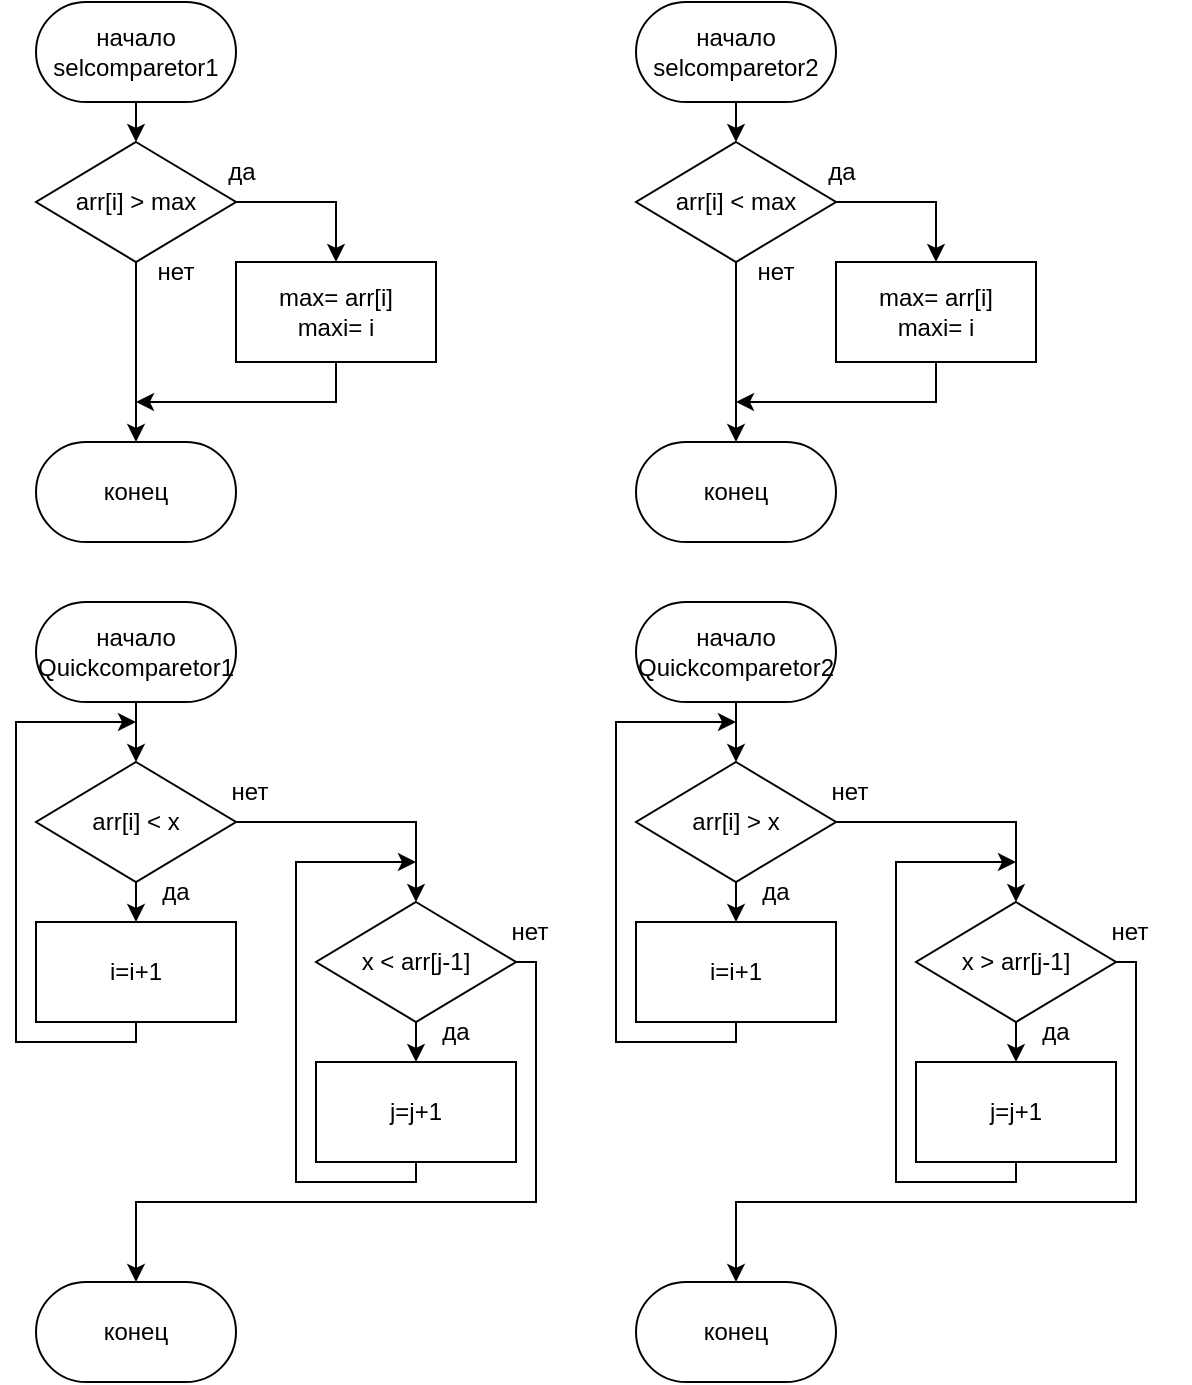 <mxfile version="22.1.11" type="device">
  <diagram name="Страница — 1" id="-h4GSHmc3fzPh6wjazGI">
    <mxGraphModel dx="712" dy="835" grid="1" gridSize="10" guides="1" tooltips="1" connect="1" arrows="1" fold="1" page="1" pageScale="1" pageWidth="827" pageHeight="1169" math="0" shadow="0">
      <root>
        <mxCell id="0" />
        <mxCell id="1" parent="0" />
        <mxCell id="bnDdyVdjjceVZC34I3cB-19" style="edgeStyle=orthogonalEdgeStyle;rounded=0;orthogonalLoop=1;jettySize=auto;html=1;exitX=0.5;exitY=1;exitDx=0;exitDy=0;entryX=0.5;entryY=0;entryDx=0;entryDy=0;" edge="1" parent="1" source="bnDdyVdjjceVZC34I3cB-15" target="bnDdyVdjjceVZC34I3cB-16">
          <mxGeometry relative="1" as="geometry" />
        </mxCell>
        <mxCell id="bnDdyVdjjceVZC34I3cB-15" value="начало&lt;br&gt;selcomparetor1" style="rounded=1;whiteSpace=wrap;html=1;arcSize=50;" vertex="1" parent="1">
          <mxGeometry x="30" y="20" width="100" height="50" as="geometry" />
        </mxCell>
        <mxCell id="bnDdyVdjjceVZC34I3cB-21" style="edgeStyle=orthogonalEdgeStyle;rounded=0;orthogonalLoop=1;jettySize=auto;html=1;exitX=1;exitY=0.5;exitDx=0;exitDy=0;entryX=0.5;entryY=0;entryDx=0;entryDy=0;" edge="1" parent="1" source="bnDdyVdjjceVZC34I3cB-16" target="bnDdyVdjjceVZC34I3cB-20">
          <mxGeometry relative="1" as="geometry" />
        </mxCell>
        <mxCell id="bnDdyVdjjceVZC34I3cB-23" style="edgeStyle=orthogonalEdgeStyle;rounded=0;orthogonalLoop=1;jettySize=auto;html=1;exitX=0.5;exitY=1;exitDx=0;exitDy=0;entryX=0.5;entryY=0;entryDx=0;entryDy=0;" edge="1" parent="1" source="bnDdyVdjjceVZC34I3cB-16" target="bnDdyVdjjceVZC34I3cB-22">
          <mxGeometry relative="1" as="geometry" />
        </mxCell>
        <mxCell id="bnDdyVdjjceVZC34I3cB-16" value="arr[i] &amp;gt; max" style="rhombus;whiteSpace=wrap;html=1;" vertex="1" parent="1">
          <mxGeometry x="30" y="90" width="100" height="60" as="geometry" />
        </mxCell>
        <mxCell id="bnDdyVdjjceVZC34I3cB-17" value="да" style="text;html=1;strokeColor=none;fillColor=none;align=center;verticalAlign=middle;whiteSpace=wrap;rounded=0;" vertex="1" parent="1">
          <mxGeometry x="103" y="90" width="60" height="30" as="geometry" />
        </mxCell>
        <mxCell id="bnDdyVdjjceVZC34I3cB-18" value="нет" style="text;html=1;strokeColor=none;fillColor=none;align=center;verticalAlign=middle;whiteSpace=wrap;rounded=0;" vertex="1" parent="1">
          <mxGeometry x="70" y="140" width="60" height="30" as="geometry" />
        </mxCell>
        <mxCell id="bnDdyVdjjceVZC34I3cB-24" style="edgeStyle=orthogonalEdgeStyle;rounded=0;orthogonalLoop=1;jettySize=auto;html=1;exitX=0.5;exitY=1;exitDx=0;exitDy=0;" edge="1" parent="1" source="bnDdyVdjjceVZC34I3cB-20">
          <mxGeometry relative="1" as="geometry">
            <mxPoint x="80" y="220" as="targetPoint" />
            <Array as="points">
              <mxPoint x="180" y="220" />
            </Array>
          </mxGeometry>
        </mxCell>
        <mxCell id="bnDdyVdjjceVZC34I3cB-20" value="&lt;div&gt;max= arr[i]&lt;/div&gt;&lt;div&gt;&lt;span style=&quot;background-color: initial;&quot;&gt;maxi= i&lt;/span&gt;&lt;/div&gt;" style="rounded=0;whiteSpace=wrap;html=1;" vertex="1" parent="1">
          <mxGeometry x="130" y="150" width="100" height="50" as="geometry" />
        </mxCell>
        <mxCell id="bnDdyVdjjceVZC34I3cB-22" value="конец" style="rounded=1;whiteSpace=wrap;html=1;arcSize=50;" vertex="1" parent="1">
          <mxGeometry x="30" y="240" width="100" height="50" as="geometry" />
        </mxCell>
        <mxCell id="bnDdyVdjjceVZC34I3cB-25" style="edgeStyle=orthogonalEdgeStyle;rounded=0;orthogonalLoop=1;jettySize=auto;html=1;exitX=0.5;exitY=1;exitDx=0;exitDy=0;entryX=0.5;entryY=0;entryDx=0;entryDy=0;" edge="1" parent="1" source="bnDdyVdjjceVZC34I3cB-26" target="bnDdyVdjjceVZC34I3cB-29">
          <mxGeometry relative="1" as="geometry" />
        </mxCell>
        <mxCell id="bnDdyVdjjceVZC34I3cB-26" value="начало&lt;br&gt;selcomparetor2" style="rounded=1;whiteSpace=wrap;html=1;arcSize=50;" vertex="1" parent="1">
          <mxGeometry x="330" y="20" width="100" height="50" as="geometry" />
        </mxCell>
        <mxCell id="bnDdyVdjjceVZC34I3cB-27" style="edgeStyle=orthogonalEdgeStyle;rounded=0;orthogonalLoop=1;jettySize=auto;html=1;exitX=1;exitY=0.5;exitDx=0;exitDy=0;entryX=0.5;entryY=0;entryDx=0;entryDy=0;" edge="1" parent="1" source="bnDdyVdjjceVZC34I3cB-29" target="bnDdyVdjjceVZC34I3cB-33">
          <mxGeometry relative="1" as="geometry" />
        </mxCell>
        <mxCell id="bnDdyVdjjceVZC34I3cB-28" style="edgeStyle=orthogonalEdgeStyle;rounded=0;orthogonalLoop=1;jettySize=auto;html=1;exitX=0.5;exitY=1;exitDx=0;exitDy=0;entryX=0.5;entryY=0;entryDx=0;entryDy=0;" edge="1" parent="1" source="bnDdyVdjjceVZC34I3cB-29" target="bnDdyVdjjceVZC34I3cB-34">
          <mxGeometry relative="1" as="geometry" />
        </mxCell>
        <mxCell id="bnDdyVdjjceVZC34I3cB-29" value="arr[i] &amp;lt; max" style="rhombus;whiteSpace=wrap;html=1;" vertex="1" parent="1">
          <mxGeometry x="330" y="90" width="100" height="60" as="geometry" />
        </mxCell>
        <mxCell id="bnDdyVdjjceVZC34I3cB-30" value="да" style="text;html=1;strokeColor=none;fillColor=none;align=center;verticalAlign=middle;whiteSpace=wrap;rounded=0;" vertex="1" parent="1">
          <mxGeometry x="403" y="90" width="60" height="30" as="geometry" />
        </mxCell>
        <mxCell id="bnDdyVdjjceVZC34I3cB-31" value="нет" style="text;html=1;strokeColor=none;fillColor=none;align=center;verticalAlign=middle;whiteSpace=wrap;rounded=0;" vertex="1" parent="1">
          <mxGeometry x="370" y="140" width="60" height="30" as="geometry" />
        </mxCell>
        <mxCell id="bnDdyVdjjceVZC34I3cB-32" style="edgeStyle=orthogonalEdgeStyle;rounded=0;orthogonalLoop=1;jettySize=auto;html=1;exitX=0.5;exitY=1;exitDx=0;exitDy=0;" edge="1" parent="1" source="bnDdyVdjjceVZC34I3cB-33">
          <mxGeometry relative="1" as="geometry">
            <mxPoint x="380" y="220" as="targetPoint" />
            <Array as="points">
              <mxPoint x="480" y="220" />
            </Array>
          </mxGeometry>
        </mxCell>
        <mxCell id="bnDdyVdjjceVZC34I3cB-33" value="&lt;div&gt;max= arr[i]&lt;/div&gt;&lt;div&gt;&lt;span style=&quot;background-color: initial;&quot;&gt;maxi= i&lt;/span&gt;&lt;/div&gt;" style="rounded=0;whiteSpace=wrap;html=1;" vertex="1" parent="1">
          <mxGeometry x="430" y="150" width="100" height="50" as="geometry" />
        </mxCell>
        <mxCell id="bnDdyVdjjceVZC34I3cB-34" value="конец" style="rounded=1;whiteSpace=wrap;html=1;arcSize=50;" vertex="1" parent="1">
          <mxGeometry x="330" y="240" width="100" height="50" as="geometry" />
        </mxCell>
        <mxCell id="bnDdyVdjjceVZC34I3cB-41" style="edgeStyle=orthogonalEdgeStyle;rounded=0;orthogonalLoop=1;jettySize=auto;html=1;exitX=0.5;exitY=1;exitDx=0;exitDy=0;entryX=0.5;entryY=0;entryDx=0;entryDy=0;" edge="1" parent="1" source="bnDdyVdjjceVZC34I3cB-35" target="bnDdyVdjjceVZC34I3cB-36">
          <mxGeometry relative="1" as="geometry" />
        </mxCell>
        <mxCell id="bnDdyVdjjceVZC34I3cB-35" value="начало&lt;br&gt;Quickcomparetor1" style="rounded=1;whiteSpace=wrap;html=1;arcSize=50;" vertex="1" parent="1">
          <mxGeometry x="30" y="320" width="100" height="50" as="geometry" />
        </mxCell>
        <mxCell id="bnDdyVdjjceVZC34I3cB-40" style="edgeStyle=orthogonalEdgeStyle;rounded=0;orthogonalLoop=1;jettySize=auto;html=1;exitX=0.5;exitY=1;exitDx=0;exitDy=0;entryX=0.5;entryY=0;entryDx=0;entryDy=0;" edge="1" parent="1" source="bnDdyVdjjceVZC34I3cB-36" target="bnDdyVdjjceVZC34I3cB-39">
          <mxGeometry relative="1" as="geometry" />
        </mxCell>
        <mxCell id="bnDdyVdjjceVZC34I3cB-46" style="edgeStyle=orthogonalEdgeStyle;rounded=0;orthogonalLoop=1;jettySize=auto;html=1;exitX=1;exitY=0.5;exitDx=0;exitDy=0;entryX=0.5;entryY=0;entryDx=0;entryDy=0;" edge="1" parent="1" source="bnDdyVdjjceVZC34I3cB-36" target="bnDdyVdjjceVZC34I3cB-43">
          <mxGeometry relative="1" as="geometry" />
        </mxCell>
        <mxCell id="bnDdyVdjjceVZC34I3cB-36" value="arr[i] &amp;lt; x" style="rhombus;whiteSpace=wrap;html=1;" vertex="1" parent="1">
          <mxGeometry x="30" y="400" width="100" height="60" as="geometry" />
        </mxCell>
        <mxCell id="bnDdyVdjjceVZC34I3cB-42" style="edgeStyle=orthogonalEdgeStyle;rounded=0;orthogonalLoop=1;jettySize=auto;html=1;exitX=0.5;exitY=1;exitDx=0;exitDy=0;" edge="1" parent="1" source="bnDdyVdjjceVZC34I3cB-39">
          <mxGeometry relative="1" as="geometry">
            <mxPoint x="80" y="380" as="targetPoint" />
            <Array as="points">
              <mxPoint x="80" y="540" />
              <mxPoint x="20" y="540" />
              <mxPoint x="20" y="380" />
            </Array>
          </mxGeometry>
        </mxCell>
        <mxCell id="bnDdyVdjjceVZC34I3cB-39" value="i=i+1" style="rounded=0;whiteSpace=wrap;html=1;" vertex="1" parent="1">
          <mxGeometry x="30" y="480" width="100" height="50" as="geometry" />
        </mxCell>
        <mxCell id="bnDdyVdjjceVZC34I3cB-48" style="edgeStyle=orthogonalEdgeStyle;rounded=0;orthogonalLoop=1;jettySize=auto;html=1;exitX=0.5;exitY=1;exitDx=0;exitDy=0;entryX=0.5;entryY=0;entryDx=0;entryDy=0;" edge="1" parent="1" source="bnDdyVdjjceVZC34I3cB-43" target="bnDdyVdjjceVZC34I3cB-47">
          <mxGeometry relative="1" as="geometry" />
        </mxCell>
        <mxCell id="bnDdyVdjjceVZC34I3cB-53" style="edgeStyle=orthogonalEdgeStyle;rounded=0;orthogonalLoop=1;jettySize=auto;html=1;exitX=1;exitY=0.5;exitDx=0;exitDy=0;entryX=0.5;entryY=0;entryDx=0;entryDy=0;" edge="1" parent="1" source="bnDdyVdjjceVZC34I3cB-43" target="bnDdyVdjjceVZC34I3cB-50">
          <mxGeometry relative="1" as="geometry">
            <Array as="points">
              <mxPoint x="280" y="500" />
              <mxPoint x="280" y="620" />
              <mxPoint x="80" y="620" />
            </Array>
          </mxGeometry>
        </mxCell>
        <mxCell id="bnDdyVdjjceVZC34I3cB-43" value="x &amp;lt; arr[j-1]" style="rhombus;whiteSpace=wrap;html=1;" vertex="1" parent="1">
          <mxGeometry x="170" y="470" width="100" height="60" as="geometry" />
        </mxCell>
        <mxCell id="bnDdyVdjjceVZC34I3cB-44" value="нет" style="text;html=1;strokeColor=none;fillColor=none;align=center;verticalAlign=middle;whiteSpace=wrap;rounded=0;" vertex="1" parent="1">
          <mxGeometry x="247" y="470" width="60" height="30" as="geometry" />
        </mxCell>
        <mxCell id="bnDdyVdjjceVZC34I3cB-45" value="да" style="text;html=1;strokeColor=none;fillColor=none;align=center;verticalAlign=middle;whiteSpace=wrap;rounded=0;" vertex="1" parent="1">
          <mxGeometry x="210" y="520" width="60" height="30" as="geometry" />
        </mxCell>
        <mxCell id="bnDdyVdjjceVZC34I3cB-49" style="edgeStyle=orthogonalEdgeStyle;rounded=0;orthogonalLoop=1;jettySize=auto;html=1;exitX=0.5;exitY=1;exitDx=0;exitDy=0;" edge="1" parent="1" source="bnDdyVdjjceVZC34I3cB-47">
          <mxGeometry relative="1" as="geometry">
            <mxPoint x="220" y="450" as="targetPoint" />
            <Array as="points">
              <mxPoint x="217" y="610" />
              <mxPoint x="160" y="610" />
              <mxPoint x="160" y="450" />
              <mxPoint x="217" y="450" />
            </Array>
          </mxGeometry>
        </mxCell>
        <mxCell id="bnDdyVdjjceVZC34I3cB-47" value="j=j+1" style="rounded=0;whiteSpace=wrap;html=1;" vertex="1" parent="1">
          <mxGeometry x="170" y="550" width="100" height="50" as="geometry" />
        </mxCell>
        <mxCell id="bnDdyVdjjceVZC34I3cB-50" value="конец" style="rounded=1;whiteSpace=wrap;html=1;arcSize=50;" vertex="1" parent="1">
          <mxGeometry x="30" y="660" width="100" height="50" as="geometry" />
        </mxCell>
        <mxCell id="bnDdyVdjjceVZC34I3cB-51" value="нет" style="text;html=1;strokeColor=none;fillColor=none;align=center;verticalAlign=middle;whiteSpace=wrap;rounded=0;" vertex="1" parent="1">
          <mxGeometry x="107" y="400" width="60" height="30" as="geometry" />
        </mxCell>
        <mxCell id="bnDdyVdjjceVZC34I3cB-52" value="да" style="text;html=1;strokeColor=none;fillColor=none;align=center;verticalAlign=middle;whiteSpace=wrap;rounded=0;" vertex="1" parent="1">
          <mxGeometry x="70" y="450" width="60" height="30" as="geometry" />
        </mxCell>
        <mxCell id="bnDdyVdjjceVZC34I3cB-54" style="edgeStyle=orthogonalEdgeStyle;rounded=0;orthogonalLoop=1;jettySize=auto;html=1;exitX=0.5;exitY=1;exitDx=0;exitDy=0;entryX=0.5;entryY=0;entryDx=0;entryDy=0;" edge="1" parent="1" source="bnDdyVdjjceVZC34I3cB-55" target="bnDdyVdjjceVZC34I3cB-58">
          <mxGeometry relative="1" as="geometry" />
        </mxCell>
        <mxCell id="bnDdyVdjjceVZC34I3cB-55" value="начало&lt;br&gt;Quickcomparetor2" style="rounded=1;whiteSpace=wrap;html=1;arcSize=50;" vertex="1" parent="1">
          <mxGeometry x="330" y="320" width="100" height="50" as="geometry" />
        </mxCell>
        <mxCell id="bnDdyVdjjceVZC34I3cB-56" style="edgeStyle=orthogonalEdgeStyle;rounded=0;orthogonalLoop=1;jettySize=auto;html=1;exitX=0.5;exitY=1;exitDx=0;exitDy=0;entryX=0.5;entryY=0;entryDx=0;entryDy=0;" edge="1" parent="1" source="bnDdyVdjjceVZC34I3cB-58" target="bnDdyVdjjceVZC34I3cB-60">
          <mxGeometry relative="1" as="geometry" />
        </mxCell>
        <mxCell id="bnDdyVdjjceVZC34I3cB-57" style="edgeStyle=orthogonalEdgeStyle;rounded=0;orthogonalLoop=1;jettySize=auto;html=1;exitX=1;exitY=0.5;exitDx=0;exitDy=0;entryX=0.5;entryY=0;entryDx=0;entryDy=0;" edge="1" parent="1" source="bnDdyVdjjceVZC34I3cB-58" target="bnDdyVdjjceVZC34I3cB-63">
          <mxGeometry relative="1" as="geometry" />
        </mxCell>
        <mxCell id="bnDdyVdjjceVZC34I3cB-58" value="arr[i] &amp;gt; x" style="rhombus;whiteSpace=wrap;html=1;" vertex="1" parent="1">
          <mxGeometry x="330" y="400" width="100" height="60" as="geometry" />
        </mxCell>
        <mxCell id="bnDdyVdjjceVZC34I3cB-59" style="edgeStyle=orthogonalEdgeStyle;rounded=0;orthogonalLoop=1;jettySize=auto;html=1;exitX=0.5;exitY=1;exitDx=0;exitDy=0;" edge="1" parent="1" source="bnDdyVdjjceVZC34I3cB-60">
          <mxGeometry relative="1" as="geometry">
            <mxPoint x="380" y="380" as="targetPoint" />
            <Array as="points">
              <mxPoint x="380" y="540" />
              <mxPoint x="320" y="540" />
              <mxPoint x="320" y="380" />
            </Array>
          </mxGeometry>
        </mxCell>
        <mxCell id="bnDdyVdjjceVZC34I3cB-60" value="i=i+1" style="rounded=0;whiteSpace=wrap;html=1;" vertex="1" parent="1">
          <mxGeometry x="330" y="480" width="100" height="50" as="geometry" />
        </mxCell>
        <mxCell id="bnDdyVdjjceVZC34I3cB-61" style="edgeStyle=orthogonalEdgeStyle;rounded=0;orthogonalLoop=1;jettySize=auto;html=1;exitX=0.5;exitY=1;exitDx=0;exitDy=0;entryX=0.5;entryY=0;entryDx=0;entryDy=0;" edge="1" parent="1" source="bnDdyVdjjceVZC34I3cB-63" target="bnDdyVdjjceVZC34I3cB-67">
          <mxGeometry relative="1" as="geometry" />
        </mxCell>
        <mxCell id="bnDdyVdjjceVZC34I3cB-62" style="edgeStyle=orthogonalEdgeStyle;rounded=0;orthogonalLoop=1;jettySize=auto;html=1;exitX=1;exitY=0.5;exitDx=0;exitDy=0;entryX=0.5;entryY=0;entryDx=0;entryDy=0;" edge="1" parent="1" source="bnDdyVdjjceVZC34I3cB-63" target="bnDdyVdjjceVZC34I3cB-68">
          <mxGeometry relative="1" as="geometry">
            <Array as="points">
              <mxPoint x="580" y="500" />
              <mxPoint x="580" y="620" />
              <mxPoint x="380" y="620" />
            </Array>
          </mxGeometry>
        </mxCell>
        <mxCell id="bnDdyVdjjceVZC34I3cB-63" value="x &amp;gt; arr[j-1]" style="rhombus;whiteSpace=wrap;html=1;" vertex="1" parent="1">
          <mxGeometry x="470" y="470" width="100" height="60" as="geometry" />
        </mxCell>
        <mxCell id="bnDdyVdjjceVZC34I3cB-64" value="нет" style="text;html=1;strokeColor=none;fillColor=none;align=center;verticalAlign=middle;whiteSpace=wrap;rounded=0;" vertex="1" parent="1">
          <mxGeometry x="547" y="470" width="60" height="30" as="geometry" />
        </mxCell>
        <mxCell id="bnDdyVdjjceVZC34I3cB-65" value="да" style="text;html=1;strokeColor=none;fillColor=none;align=center;verticalAlign=middle;whiteSpace=wrap;rounded=0;" vertex="1" parent="1">
          <mxGeometry x="510" y="520" width="60" height="30" as="geometry" />
        </mxCell>
        <mxCell id="bnDdyVdjjceVZC34I3cB-66" style="edgeStyle=orthogonalEdgeStyle;rounded=0;orthogonalLoop=1;jettySize=auto;html=1;exitX=0.5;exitY=1;exitDx=0;exitDy=0;" edge="1" parent="1" source="bnDdyVdjjceVZC34I3cB-67">
          <mxGeometry relative="1" as="geometry">
            <mxPoint x="520" y="450" as="targetPoint" />
            <Array as="points">
              <mxPoint x="517" y="610" />
              <mxPoint x="460" y="610" />
              <mxPoint x="460" y="450" />
              <mxPoint x="517" y="450" />
            </Array>
          </mxGeometry>
        </mxCell>
        <mxCell id="bnDdyVdjjceVZC34I3cB-67" value="j=j+1" style="rounded=0;whiteSpace=wrap;html=1;" vertex="1" parent="1">
          <mxGeometry x="470" y="550" width="100" height="50" as="geometry" />
        </mxCell>
        <mxCell id="bnDdyVdjjceVZC34I3cB-68" value="конец" style="rounded=1;whiteSpace=wrap;html=1;arcSize=50;" vertex="1" parent="1">
          <mxGeometry x="330" y="660" width="100" height="50" as="geometry" />
        </mxCell>
        <mxCell id="bnDdyVdjjceVZC34I3cB-69" value="нет" style="text;html=1;strokeColor=none;fillColor=none;align=center;verticalAlign=middle;whiteSpace=wrap;rounded=0;" vertex="1" parent="1">
          <mxGeometry x="407" y="400" width="60" height="30" as="geometry" />
        </mxCell>
        <mxCell id="bnDdyVdjjceVZC34I3cB-70" value="да" style="text;html=1;strokeColor=none;fillColor=none;align=center;verticalAlign=middle;whiteSpace=wrap;rounded=0;" vertex="1" parent="1">
          <mxGeometry x="370" y="450" width="60" height="30" as="geometry" />
        </mxCell>
      </root>
    </mxGraphModel>
  </diagram>
</mxfile>
